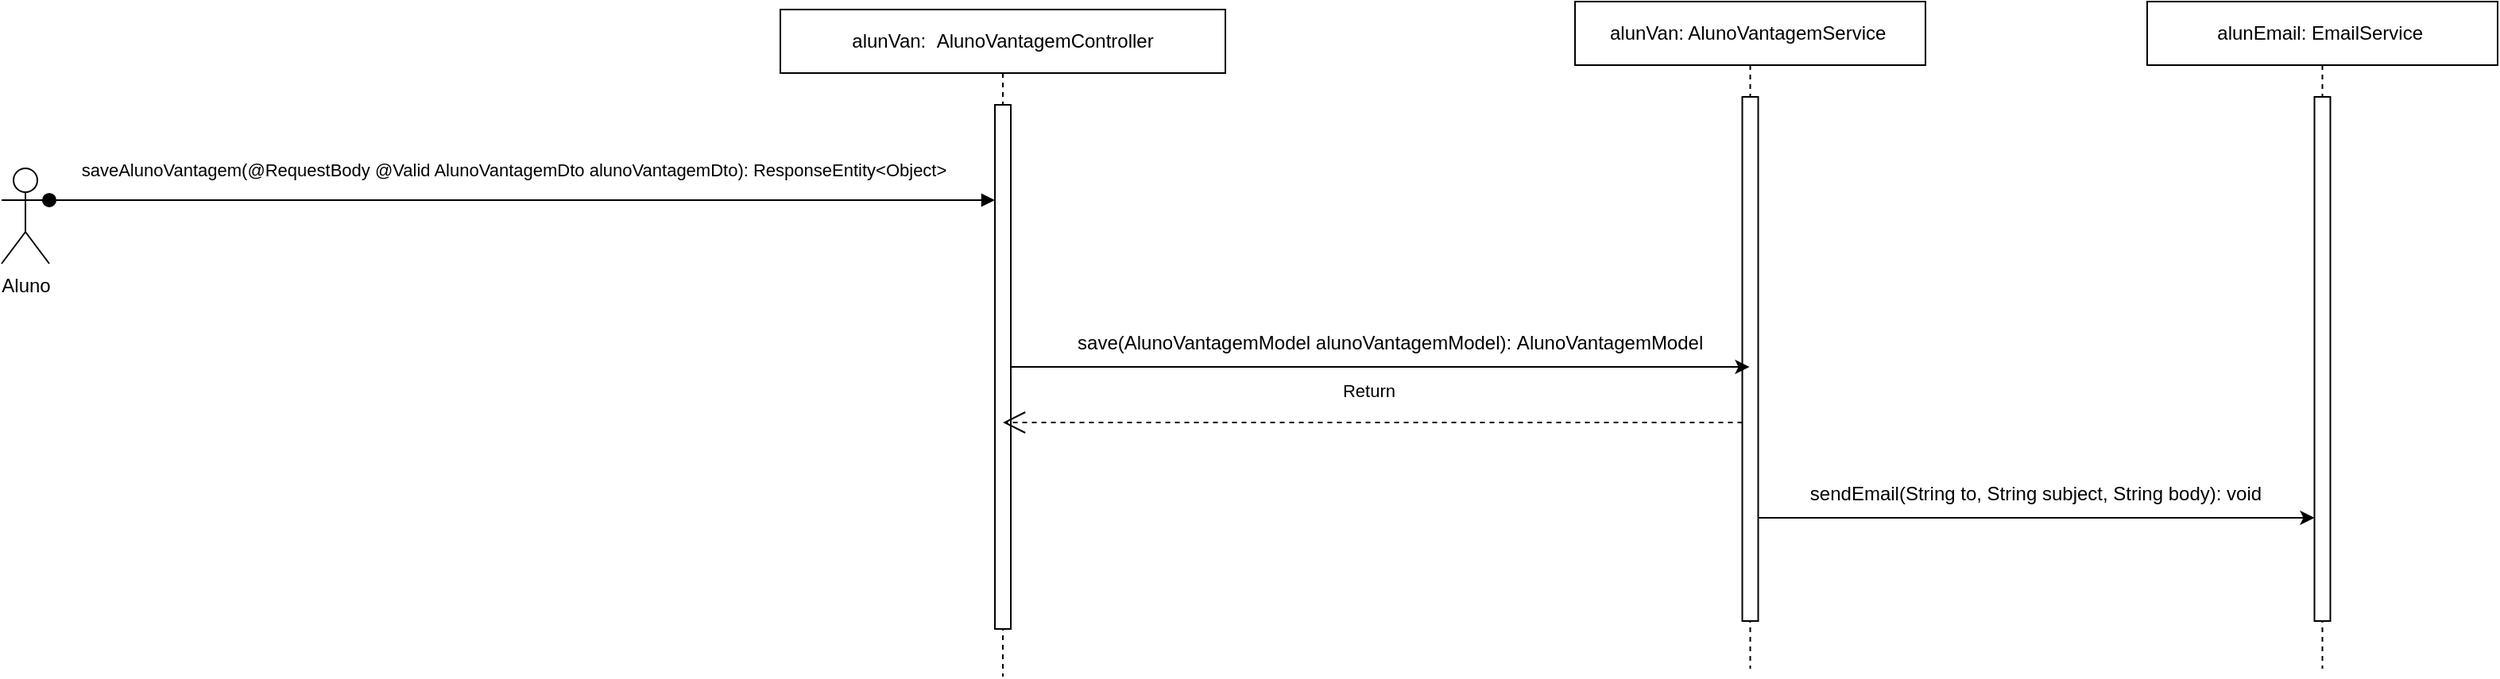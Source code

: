 <mxfile version="21.3.3" type="github">
  <diagram name="Page-1" id="2YBvvXClWsGukQMizWep">
    <mxGraphModel dx="1970" dy="425" grid="1" gridSize="10" guides="1" tooltips="1" connect="1" arrows="1" fold="1" page="1" pageScale="1" pageWidth="850" pageHeight="1100" math="0" shadow="0">
      <root>
        <mxCell id="0" />
        <mxCell id="1" parent="0" />
        <mxCell id="SqmqARdED-hJMlYGhAiN-31" value="Aluno" style="shape=umlActor;verticalLabelPosition=bottom;verticalAlign=top;html=1;outlineConnect=0;" parent="1" vertex="1">
          <mxGeometry x="-430" y="200" width="30" height="60" as="geometry" />
        </mxCell>
        <mxCell id="SqmqARdED-hJMlYGhAiN-32" value="alunVan:&amp;nbsp;&amp;nbsp;&lt;span style=&quot;background-color: initial;&quot;&gt;AlunoVantagemController&lt;/span&gt;" style="shape=umlLifeline;perimeter=lifelinePerimeter;whiteSpace=wrap;html=1;container=0;dropTarget=0;collapsible=0;recursiveResize=0;outlineConnect=0;portConstraint=eastwest;newEdgeStyle={&quot;edgeStyle&quot;:&quot;elbowEdgeStyle&quot;,&quot;elbow&quot;:&quot;vertical&quot;,&quot;curved&quot;:0,&quot;rounded&quot;:0};" parent="1" vertex="1">
          <mxGeometry x="60" y="100" width="280" height="420" as="geometry" />
        </mxCell>
        <mxCell id="SqmqARdED-hJMlYGhAiN-33" value="" style="html=1;points=[];perimeter=orthogonalPerimeter;outlineConnect=0;targetShapes=umlLifeline;portConstraint=eastwest;newEdgeStyle={&quot;edgeStyle&quot;:&quot;elbowEdgeStyle&quot;,&quot;elbow&quot;:&quot;vertical&quot;,&quot;curved&quot;:0,&quot;rounded&quot;:0};" parent="SqmqARdED-hJMlYGhAiN-32" vertex="1">
          <mxGeometry x="135" y="60" width="10" height="330" as="geometry" />
        </mxCell>
        <mxCell id="SqmqARdED-hJMlYGhAiN-34" value="saveAlunoVantagem(@RequestBody @Valid AlunoVantagemDto alunoVantagemDto):&amp;nbsp;ResponseEntity&amp;lt;Object&amp;gt;" style="html=1;verticalAlign=bottom;startArrow=oval;endArrow=block;startSize=8;edgeStyle=elbowEdgeStyle;elbow=vertical;curved=0;rounded=0;exitX=1;exitY=0.333;exitDx=0;exitDy=0;exitPerimeter=0;" parent="1" source="SqmqARdED-hJMlYGhAiN-31" target="SqmqARdED-hJMlYGhAiN-33" edge="1">
          <mxGeometry x="-0.018" y="10" relative="1" as="geometry">
            <mxPoint x="10" y="390" as="sourcePoint" />
            <mxPoint x="210" y="220" as="targetPoint" />
            <Array as="points">
              <mxPoint x="50" y="220" />
              <mxPoint y="240" />
            </Array>
            <mxPoint as="offset" />
          </mxGeometry>
        </mxCell>
        <mxCell id="SqmqARdED-hJMlYGhAiN-35" value="alunVan: AlunoVantagemService&amp;nbsp;" style="shape=umlLifeline;perimeter=lifelinePerimeter;whiteSpace=wrap;html=1;container=0;dropTarget=0;collapsible=0;recursiveResize=0;outlineConnect=0;portConstraint=eastwest;newEdgeStyle={&quot;edgeStyle&quot;:&quot;elbowEdgeStyle&quot;,&quot;elbow&quot;:&quot;vertical&quot;,&quot;curved&quot;:0,&quot;rounded&quot;:0};" parent="1" vertex="1">
          <mxGeometry x="560" y="95" width="220.5" height="420" as="geometry" />
        </mxCell>
        <mxCell id="SqmqARdED-hJMlYGhAiN-36" value="" style="html=1;points=[];perimeter=orthogonalPerimeter;outlineConnect=0;targetShapes=umlLifeline;portConstraint=eastwest;newEdgeStyle={&quot;edgeStyle&quot;:&quot;elbowEdgeStyle&quot;,&quot;elbow&quot;:&quot;vertical&quot;,&quot;curved&quot;:0,&quot;rounded&quot;:0};" parent="SqmqARdED-hJMlYGhAiN-35" vertex="1">
          <mxGeometry x="105.25" y="60" width="10" height="330" as="geometry" />
        </mxCell>
        <mxCell id="SqmqARdED-hJMlYGhAiN-38" style="edgeStyle=elbowEdgeStyle;rounded=0;orthogonalLoop=1;jettySize=auto;html=1;elbow=vertical;curved=0;" parent="1" source="SqmqARdED-hJMlYGhAiN-33" target="SqmqARdED-hJMlYGhAiN-35" edge="1">
          <mxGeometry relative="1" as="geometry" />
        </mxCell>
        <mxCell id="SqmqARdED-hJMlYGhAiN-39" value="save(AlunoVantagemModel alunoVantagemModel):&amp;nbsp;AlunoVantagemModel&amp;nbsp;" style="text;html=1;align=center;verticalAlign=middle;resizable=0;points=[];autosize=1;strokeColor=none;fillColor=none;" parent="1" vertex="1">
          <mxGeometry x="235" y="295" width="420" height="30" as="geometry" />
        </mxCell>
        <mxCell id="tae8RekhbDJZjGjQk9bk-1" value="alunEmail: EmailService&amp;nbsp;" style="shape=umlLifeline;perimeter=lifelinePerimeter;whiteSpace=wrap;html=1;container=0;dropTarget=0;collapsible=0;recursiveResize=0;outlineConnect=0;portConstraint=eastwest;newEdgeStyle={&quot;edgeStyle&quot;:&quot;elbowEdgeStyle&quot;,&quot;elbow&quot;:&quot;vertical&quot;,&quot;curved&quot;:0,&quot;rounded&quot;:0};" parent="1" vertex="1">
          <mxGeometry x="920" y="95" width="220.5" height="420" as="geometry" />
        </mxCell>
        <mxCell id="tae8RekhbDJZjGjQk9bk-2" value="" style="html=1;points=[];perimeter=orthogonalPerimeter;outlineConnect=0;targetShapes=umlLifeline;portConstraint=eastwest;newEdgeStyle={&quot;edgeStyle&quot;:&quot;elbowEdgeStyle&quot;,&quot;elbow&quot;:&quot;vertical&quot;,&quot;curved&quot;:0,&quot;rounded&quot;:0};" parent="tae8RekhbDJZjGjQk9bk-1" vertex="1">
          <mxGeometry x="105.25" y="60" width="10" height="330" as="geometry" />
        </mxCell>
        <mxCell id="tae8RekhbDJZjGjQk9bk-3" style="edgeStyle=elbowEdgeStyle;rounded=0;orthogonalLoop=1;jettySize=auto;html=1;elbow=vertical;curved=0;" parent="1" source="SqmqARdED-hJMlYGhAiN-36" target="tae8RekhbDJZjGjQk9bk-2" edge="1">
          <mxGeometry relative="1" as="geometry">
            <mxPoint x="215" y="335" as="sourcePoint" />
            <mxPoint x="680" y="335" as="targetPoint" />
            <Array as="points">
              <mxPoint x="860" y="420" />
            </Array>
          </mxGeometry>
        </mxCell>
        <mxCell id="tae8RekhbDJZjGjQk9bk-6" value="sendEmail(String to, String subject, String body):&amp;nbsp;void" style="text;html=1;strokeColor=none;fillColor=none;align=center;verticalAlign=middle;whiteSpace=wrap;rounded=0;" parent="1" vertex="1">
          <mxGeometry x="690" y="390" width="320" height="30" as="geometry" />
        </mxCell>
        <mxCell id="tae8RekhbDJZjGjQk9bk-4" value="Return" style="endArrow=open;endSize=12;dashed=1;html=1;rounded=0;" parent="1" source="SqmqARdED-hJMlYGhAiN-36" target="SqmqARdED-hJMlYGhAiN-32" edge="1">
          <mxGeometry x="0.01" y="-20" width="160" relative="1" as="geometry">
            <mxPoint x="910" y="350" as="sourcePoint" />
            <mxPoint x="1070" y="350" as="targetPoint" />
            <Array as="points">
              <mxPoint x="430" y="360" />
            </Array>
            <mxPoint as="offset" />
          </mxGeometry>
        </mxCell>
      </root>
    </mxGraphModel>
  </diagram>
</mxfile>
